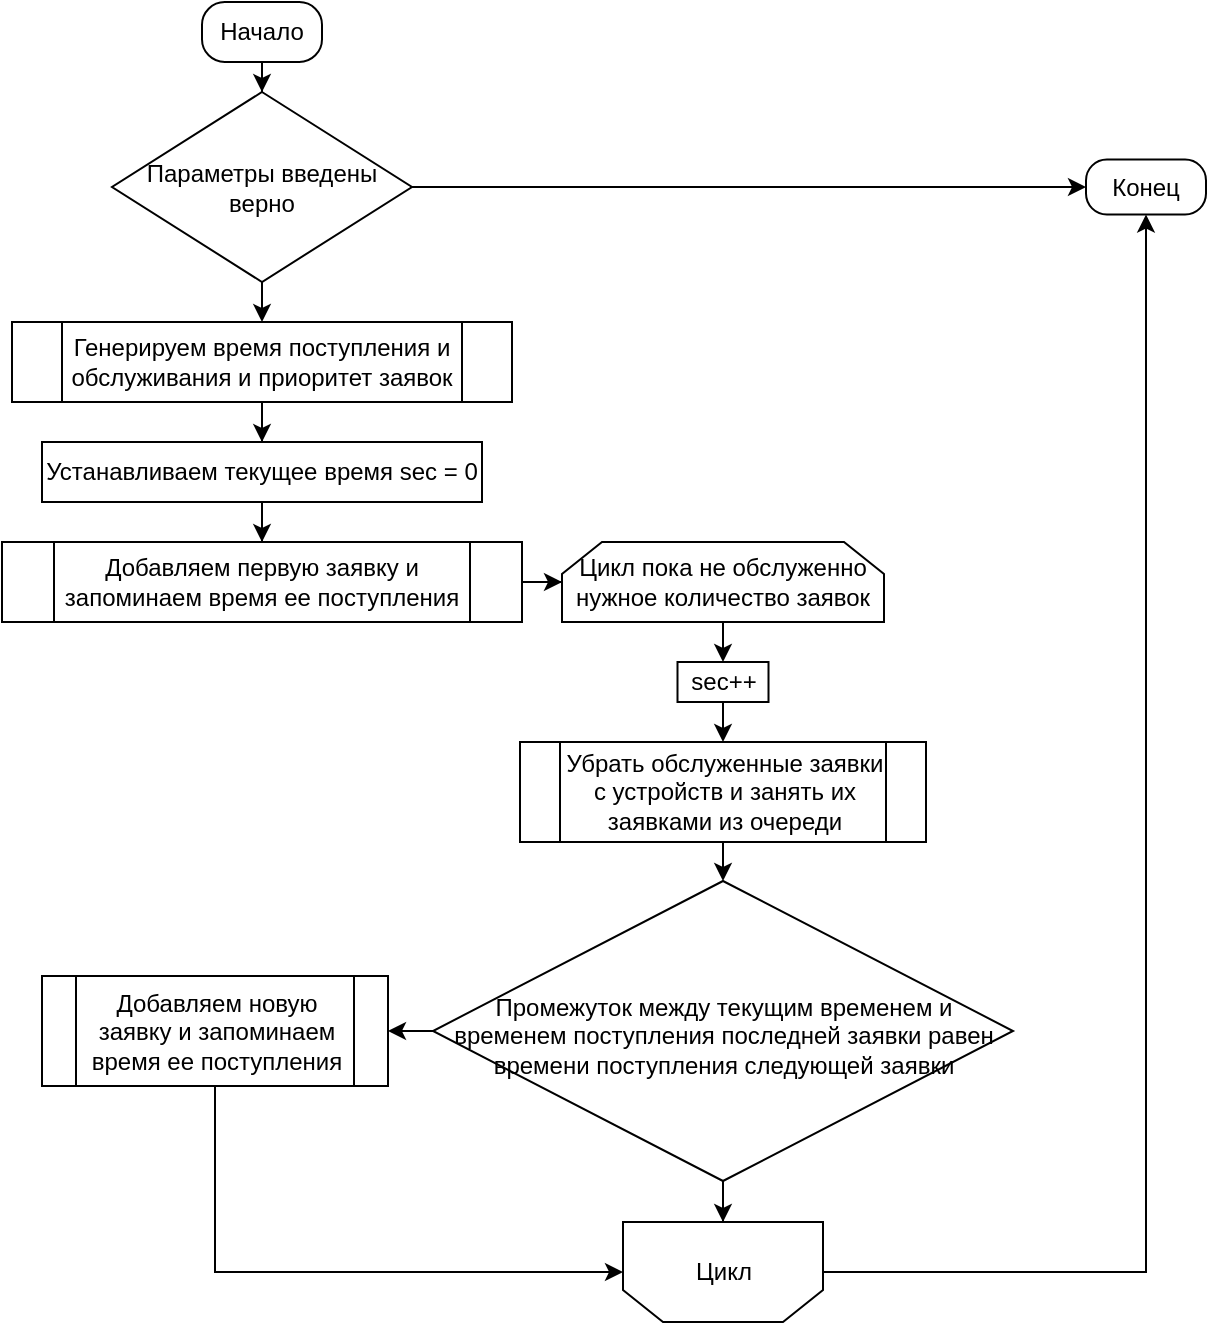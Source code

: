 <mxfile version="12.5.3"><diagram id="cXtEorMxVVPqwe2L-Us9" name="Page-1"><mxGraphModel dx="994" dy="528" grid="1" gridSize="10" guides="1" tooltips="1" connect="1" arrows="1" fold="1" page="1" pageScale="1" pageWidth="827" pageHeight="1169" math="0" shadow="0"><root><mxCell id="0"/><mxCell id="1" parent="0"/><mxCell id="ldPSjff1sRruOkfVuVAo-12" value="" style="edgeStyle=orthogonalEdgeStyle;rounded=0;orthogonalLoop=1;jettySize=auto;html=1;" edge="1" parent="1" source="ldPSjff1sRruOkfVuVAo-10" target="ldPSjff1sRruOkfVuVAo-13"><mxGeometry relative="1" as="geometry"><mxPoint x="440" y="170" as="targetPoint"/></mxGeometry></mxCell><mxCell id="ldPSjff1sRruOkfVuVAo-10" value="Начало" style="rounded=1;whiteSpace=wrap;html=1;arcSize=38;" vertex="1" parent="1"><mxGeometry x="210" y="70" width="60" height="30" as="geometry"/></mxCell><mxCell id="ldPSjff1sRruOkfVuVAo-15" style="edgeStyle=orthogonalEdgeStyle;rounded=0;orthogonalLoop=1;jettySize=auto;html=1;exitX=0.5;exitY=1;exitDx=0;exitDy=0;entryX=0.5;entryY=0;entryDx=0;entryDy=0;" edge="1" parent="1" source="ldPSjff1sRruOkfVuVAo-13" target="ldPSjff1sRruOkfVuVAo-14"><mxGeometry relative="1" as="geometry"/></mxCell><mxCell id="ldPSjff1sRruOkfVuVAo-38" style="edgeStyle=orthogonalEdgeStyle;rounded=0;orthogonalLoop=1;jettySize=auto;html=1;exitX=1;exitY=0.5;exitDx=0;exitDy=0;entryX=0;entryY=0.5;entryDx=0;entryDy=0;" edge="1" parent="1" source="ldPSjff1sRruOkfVuVAo-13" target="ldPSjff1sRruOkfVuVAo-37"><mxGeometry relative="1" as="geometry"/></mxCell><mxCell id="ldPSjff1sRruOkfVuVAo-13" value="Параметры введены верно" style="rhombus;whiteSpace=wrap;html=1;" vertex="1" parent="1"><mxGeometry x="165" y="115" width="150" height="95" as="geometry"/></mxCell><mxCell id="ldPSjff1sRruOkfVuVAo-14" value="Генерируем время поступления и обслуживания и приоритет заявок" style="shape=process;whiteSpace=wrap;html=1;backgroundOutline=1;" vertex="1" parent="1"><mxGeometry x="115" y="230" width="250" height="40" as="geometry"/></mxCell><mxCell id="ldPSjff1sRruOkfVuVAo-19" style="edgeStyle=orthogonalEdgeStyle;rounded=0;orthogonalLoop=1;jettySize=auto;html=1;exitX=0.5;exitY=1;exitDx=0;exitDy=0;" edge="1" parent="1" source="ldPSjff1sRruOkfVuVAo-14" target="ldPSjff1sRruOkfVuVAo-18"><mxGeometry relative="1" as="geometry"><mxPoint x="440" y="350" as="sourcePoint"/></mxGeometry></mxCell><mxCell id="ldPSjff1sRruOkfVuVAo-21" style="edgeStyle=orthogonalEdgeStyle;rounded=0;orthogonalLoop=1;jettySize=auto;html=1;entryX=0.5;entryY=0;entryDx=0;entryDy=0;" edge="1" parent="1" source="ldPSjff1sRruOkfVuVAo-18" target="ldPSjff1sRruOkfVuVAo-20"><mxGeometry relative="1" as="geometry"/></mxCell><mxCell id="ldPSjff1sRruOkfVuVAo-18" value="Устанавливаем текущее время sec = 0" style="rounded=0;whiteSpace=wrap;html=1;" vertex="1" parent="1"><mxGeometry x="130" y="290" width="220" height="30" as="geometry"/></mxCell><mxCell id="ldPSjff1sRruOkfVuVAo-32" style="edgeStyle=orthogonalEdgeStyle;rounded=0;orthogonalLoop=1;jettySize=auto;html=1;exitX=1;exitY=0.5;exitDx=0;exitDy=0;" edge="1" parent="1" source="ldPSjff1sRruOkfVuVAo-20" target="ldPSjff1sRruOkfVuVAo-22"><mxGeometry relative="1" as="geometry"/></mxCell><mxCell id="ldPSjff1sRruOkfVuVAo-20" value="Добавляем первую заявку и запоминаем время ее поступления" style="shape=process;whiteSpace=wrap;html=1;backgroundOutline=1;" vertex="1" parent="1"><mxGeometry x="110" y="340" width="260" height="40" as="geometry"/></mxCell><mxCell id="ldPSjff1sRruOkfVuVAo-28" style="edgeStyle=orthogonalEdgeStyle;rounded=0;orthogonalLoop=1;jettySize=auto;html=1;exitX=0.5;exitY=1;exitDx=0;exitDy=0;entryX=0.5;entryY=0;entryDx=0;entryDy=0;" edge="1" parent="1" source="ldPSjff1sRruOkfVuVAo-22" target="ldPSjff1sRruOkfVuVAo-27"><mxGeometry relative="1" as="geometry"/></mxCell><mxCell id="ldPSjff1sRruOkfVuVAo-22" value="Цикл пока не обслуженно&lt;br&gt;нужное количество заявок" style="shape=loopLimit;whiteSpace=wrap;html=1;" vertex="1" parent="1"><mxGeometry x="390" y="340" width="161" height="40" as="geometry"/></mxCell><mxCell id="ldPSjff1sRruOkfVuVAo-39" style="edgeStyle=orthogonalEdgeStyle;rounded=0;orthogonalLoop=1;jettySize=auto;html=1;entryX=0.5;entryY=1;entryDx=0;entryDy=0;" edge="1" parent="1" source="ldPSjff1sRruOkfVuVAo-25" target="ldPSjff1sRruOkfVuVAo-37"><mxGeometry relative="1" as="geometry"/></mxCell><mxCell id="ldPSjff1sRruOkfVuVAo-25" value="Цикл" style="shape=loopLimit;html=1;rotation=0;labelBorderColor=none;whiteSpace=wrap;direction=west;" vertex="1" parent="1"><mxGeometry x="420.5" y="680" width="100" height="50" as="geometry"/></mxCell><mxCell id="ldPSjff1sRruOkfVuVAo-30" style="edgeStyle=orthogonalEdgeStyle;rounded=0;orthogonalLoop=1;jettySize=auto;html=1;exitX=0.5;exitY=1;exitDx=0;exitDy=0;entryX=0.5;entryY=0;entryDx=0;entryDy=0;" edge="1" parent="1" source="ldPSjff1sRruOkfVuVAo-27" target="ldPSjff1sRruOkfVuVAo-29"><mxGeometry relative="1" as="geometry"/></mxCell><mxCell id="ldPSjff1sRruOkfVuVAo-27" value="sec++" style="rounded=0;whiteSpace=wrap;html=1;" vertex="1" parent="1"><mxGeometry x="447.75" y="400" width="45.5" height="20" as="geometry"/></mxCell><mxCell id="ldPSjff1sRruOkfVuVAo-31" style="edgeStyle=orthogonalEdgeStyle;rounded=0;orthogonalLoop=1;jettySize=auto;html=1;exitX=0.5;exitY=1;exitDx=0;exitDy=0;entryX=0.5;entryY=0;entryDx=0;entryDy=0;" edge="1" parent="1" source="ldPSjff1sRruOkfVuVAo-29" target="ldPSjff1sRruOkfVuVAo-33"><mxGeometry relative="1" as="geometry"><mxPoint x="851" y="350" as="targetPoint"/></mxGeometry></mxCell><mxCell id="ldPSjff1sRruOkfVuVAo-29" value="Убрать обслуженные заявки с устройств и занять их заявками из очереди" style="shape=process;whiteSpace=wrap;html=1;backgroundOutline=1;" vertex="1" parent="1"><mxGeometry x="369" y="440" width="203" height="50" as="geometry"/></mxCell><mxCell id="ldPSjff1sRruOkfVuVAo-35" style="edgeStyle=orthogonalEdgeStyle;rounded=0;orthogonalLoop=1;jettySize=auto;html=1;entryX=0.5;entryY=1;entryDx=0;entryDy=0;" edge="1" parent="1" source="ldPSjff1sRruOkfVuVAo-33" target="ldPSjff1sRruOkfVuVAo-25"><mxGeometry relative="1" as="geometry"/></mxCell><mxCell id="ldPSjff1sRruOkfVuVAo-41" style="edgeStyle=orthogonalEdgeStyle;rounded=0;orthogonalLoop=1;jettySize=auto;html=1;exitX=0;exitY=0.5;exitDx=0;exitDy=0;entryX=1;entryY=0.5;entryDx=0;entryDy=0;" edge="1" parent="1" source="ldPSjff1sRruOkfVuVAo-33" target="ldPSjff1sRruOkfVuVAo-40"><mxGeometry relative="1" as="geometry"/></mxCell><mxCell id="ldPSjff1sRruOkfVuVAo-33" value="Промежуток между текущим временем и временем поступления последней заявки равен времени поступления следующей заявки" style="rhombus;whiteSpace=wrap;html=1;spacingTop=4;" vertex="1" parent="1"><mxGeometry x="325.5" y="509.5" width="290" height="150" as="geometry"/></mxCell><mxCell id="ldPSjff1sRruOkfVuVAo-37" value="Конец" style="rounded=1;whiteSpace=wrap;html=1;arcSize=38;" vertex="1" parent="1"><mxGeometry x="652" y="148.75" width="60" height="27.5" as="geometry"/></mxCell><mxCell id="ldPSjff1sRruOkfVuVAo-42" style="edgeStyle=orthogonalEdgeStyle;rounded=0;orthogonalLoop=1;jettySize=auto;html=1;entryX=1;entryY=0.5;entryDx=0;entryDy=0;exitX=0.5;exitY=1;exitDx=0;exitDy=0;" edge="1" parent="1" source="ldPSjff1sRruOkfVuVAo-40" target="ldPSjff1sRruOkfVuVAo-25"><mxGeometry relative="1" as="geometry"/></mxCell><mxCell id="ldPSjff1sRruOkfVuVAo-40" value="&lt;span style=&quot;white-space: normal&quot;&gt;Добавляем новую заявку и запоминаем время ее поступления&lt;/span&gt;" style="shape=process;whiteSpace=wrap;html=1;backgroundOutline=1;" vertex="1" parent="1"><mxGeometry x="130" y="557" width="173" height="55" as="geometry"/></mxCell></root></mxGraphModel></diagram></mxfile>